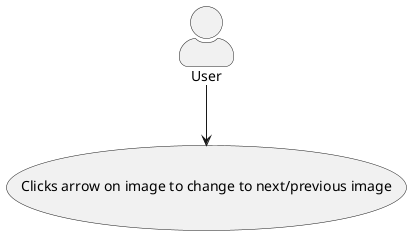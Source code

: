 @startuml multiple_image
skinparam actorStyle awesome
:User: --> (Use)
"Clicks arrow on image to change to next/previous image" as (Use)
@enduml